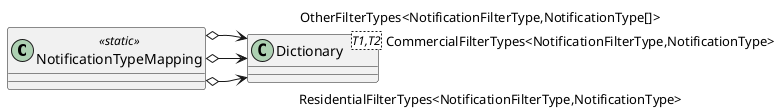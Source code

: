 @startuml
class NotificationTypeMapping <<static>> {
}
class "Dictionary"<T1,T2> {
}
NotificationTypeMapping o-> "ResidentialFilterTypes<NotificationFilterType,NotificationType>" "Dictionary"
NotificationTypeMapping o-> "CommercialFilterTypes<NotificationFilterType,NotificationType>" "Dictionary"
NotificationTypeMapping o-> "OtherFilterTypes<NotificationFilterType,NotificationType[]>" "Dictionary"
@enduml

